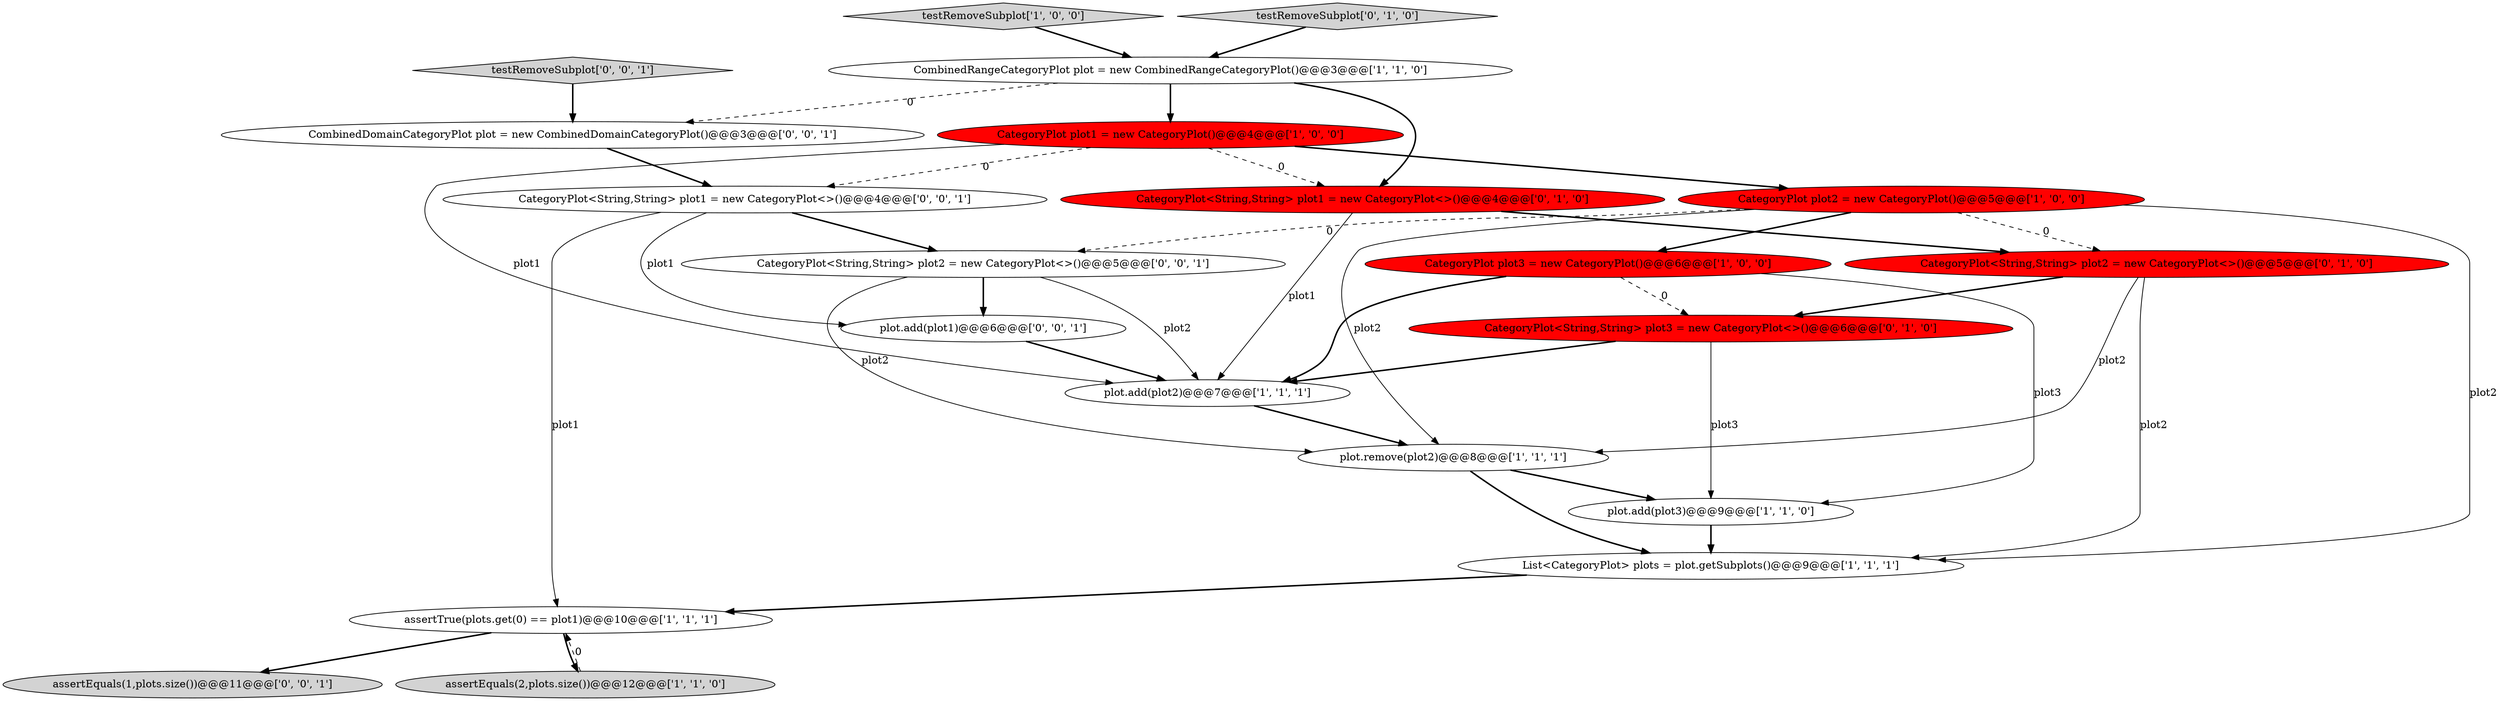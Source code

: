 digraph {
6 [style = filled, label = "assertTrue(plots.get(0) == plot1)@@@10@@@['1', '1', '1']", fillcolor = white, shape = ellipse image = "AAA0AAABBB1BBB"];
15 [style = filled, label = "assertEquals(1,plots.size())@@@11@@@['0', '0', '1']", fillcolor = lightgray, shape = ellipse image = "AAA0AAABBB3BBB"];
0 [style = filled, label = "CombinedRangeCategoryPlot plot = new CombinedRangeCategoryPlot()@@@3@@@['1', '1', '0']", fillcolor = white, shape = ellipse image = "AAA0AAABBB1BBB"];
7 [style = filled, label = "assertEquals(2,plots.size())@@@12@@@['1', '1', '0']", fillcolor = lightgray, shape = ellipse image = "AAA0AAABBB1BBB"];
10 [style = filled, label = "testRemoveSubplot['1', '0', '0']", fillcolor = lightgray, shape = diamond image = "AAA0AAABBB1BBB"];
13 [style = filled, label = "testRemoveSubplot['0', '1', '0']", fillcolor = lightgray, shape = diamond image = "AAA0AAABBB2BBB"];
17 [style = filled, label = "CategoryPlot<String,String> plot1 = new CategoryPlot<>()@@@4@@@['0', '0', '1']", fillcolor = white, shape = ellipse image = "AAA0AAABBB3BBB"];
8 [style = filled, label = "CategoryPlot plot1 = new CategoryPlot()@@@4@@@['1', '0', '0']", fillcolor = red, shape = ellipse image = "AAA1AAABBB1BBB"];
1 [style = filled, label = "plot.remove(plot2)@@@8@@@['1', '1', '1']", fillcolor = white, shape = ellipse image = "AAA0AAABBB1BBB"];
3 [style = filled, label = "plot.add(plot3)@@@9@@@['1', '1', '0']", fillcolor = white, shape = ellipse image = "AAA0AAABBB1BBB"];
9 [style = filled, label = "CategoryPlot plot3 = new CategoryPlot()@@@6@@@['1', '0', '0']", fillcolor = red, shape = ellipse image = "AAA1AAABBB1BBB"];
20 [style = filled, label = "testRemoveSubplot['0', '0', '1']", fillcolor = lightgray, shape = diamond image = "AAA0AAABBB3BBB"];
16 [style = filled, label = "plot.add(plot1)@@@6@@@['0', '0', '1']", fillcolor = white, shape = ellipse image = "AAA0AAABBB3BBB"];
12 [style = filled, label = "CategoryPlot<String,String> plot3 = new CategoryPlot<>()@@@6@@@['0', '1', '0']", fillcolor = red, shape = ellipse image = "AAA1AAABBB2BBB"];
19 [style = filled, label = "CategoryPlot<String,String> plot2 = new CategoryPlot<>()@@@5@@@['0', '0', '1']", fillcolor = white, shape = ellipse image = "AAA0AAABBB3BBB"];
11 [style = filled, label = "CategoryPlot<String,String> plot1 = new CategoryPlot<>()@@@4@@@['0', '1', '0']", fillcolor = red, shape = ellipse image = "AAA1AAABBB2BBB"];
4 [style = filled, label = "CategoryPlot plot2 = new CategoryPlot()@@@5@@@['1', '0', '0']", fillcolor = red, shape = ellipse image = "AAA1AAABBB1BBB"];
2 [style = filled, label = "plot.add(plot2)@@@7@@@['1', '1', '1']", fillcolor = white, shape = ellipse image = "AAA0AAABBB1BBB"];
14 [style = filled, label = "CategoryPlot<String,String> plot2 = new CategoryPlot<>()@@@5@@@['0', '1', '0']", fillcolor = red, shape = ellipse image = "AAA1AAABBB2BBB"];
18 [style = filled, label = "CombinedDomainCategoryPlot plot = new CombinedDomainCategoryPlot()@@@3@@@['0', '0', '1']", fillcolor = white, shape = ellipse image = "AAA0AAABBB3BBB"];
5 [style = filled, label = "List<CategoryPlot> plots = plot.getSubplots()@@@9@@@['1', '1', '1']", fillcolor = white, shape = ellipse image = "AAA0AAABBB1BBB"];
1->5 [style = bold, label=""];
4->9 [style = bold, label=""];
14->1 [style = solid, label="plot2"];
11->14 [style = bold, label=""];
9->2 [style = bold, label=""];
8->2 [style = solid, label="plot1"];
2->1 [style = bold, label=""];
1->3 [style = bold, label=""];
18->17 [style = bold, label=""];
17->6 [style = solid, label="plot1"];
0->11 [style = bold, label=""];
19->2 [style = solid, label="plot2"];
19->1 [style = solid, label="plot2"];
17->16 [style = solid, label="plot1"];
16->2 [style = bold, label=""];
17->19 [style = bold, label=""];
4->1 [style = solid, label="plot2"];
4->5 [style = solid, label="plot2"];
6->15 [style = bold, label=""];
19->16 [style = bold, label=""];
7->6 [style = dashed, label="0"];
20->18 [style = bold, label=""];
12->2 [style = bold, label=""];
3->5 [style = bold, label=""];
5->6 [style = bold, label=""];
14->12 [style = bold, label=""];
10->0 [style = bold, label=""];
11->2 [style = solid, label="plot1"];
0->8 [style = bold, label=""];
0->18 [style = dashed, label="0"];
8->17 [style = dashed, label="0"];
4->19 [style = dashed, label="0"];
4->14 [style = dashed, label="0"];
14->5 [style = solid, label="plot2"];
9->12 [style = dashed, label="0"];
9->3 [style = solid, label="plot3"];
8->4 [style = bold, label=""];
8->11 [style = dashed, label="0"];
6->7 [style = bold, label=""];
13->0 [style = bold, label=""];
12->3 [style = solid, label="plot3"];
}
